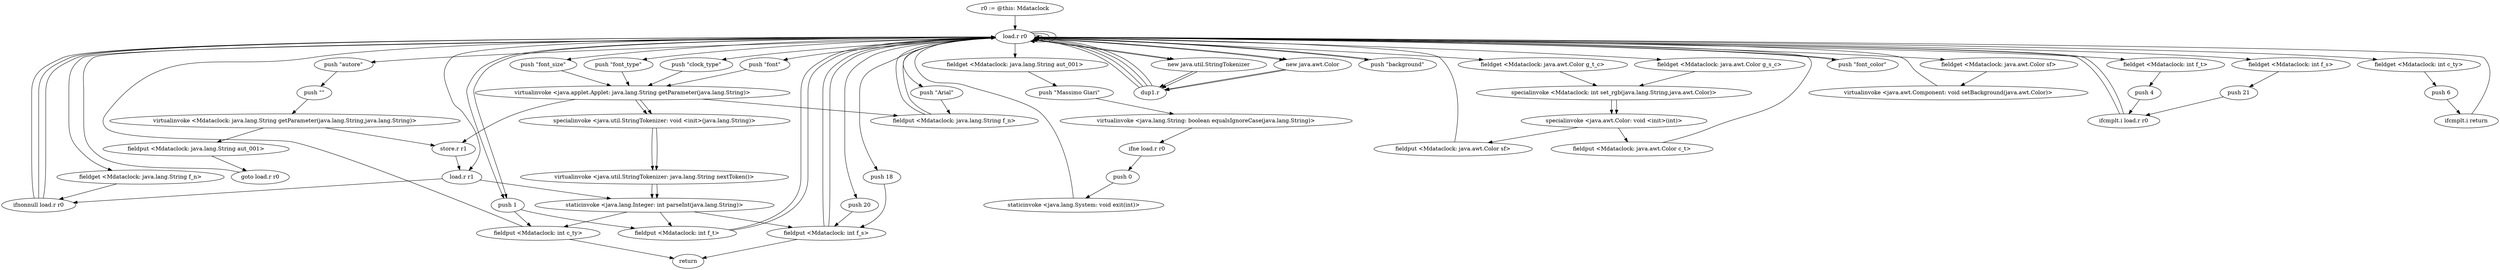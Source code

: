 digraph "" {
    "r0 := @this: Mdataclock"
    "load.r r0"
    "r0 := @this: Mdataclock"->"load.r r0";
    "load.r r0"->"load.r r0";
    "push \"autore\""
    "load.r r0"->"push \"autore\"";
    "push \"\""
    "push \"autore\""->"push \"\"";
    "virtualinvoke <Mdataclock: java.lang.String getParameter(java.lang.String,java.lang.String)>"
    "push \"\""->"virtualinvoke <Mdataclock: java.lang.String getParameter(java.lang.String,java.lang.String)>";
    "fieldput <Mdataclock: java.lang.String aut_001>"
    "virtualinvoke <Mdataclock: java.lang.String getParameter(java.lang.String,java.lang.String)>"->"fieldput <Mdataclock: java.lang.String aut_001>";
    "goto load.r r0"
    "fieldput <Mdataclock: java.lang.String aut_001>"->"goto load.r r0";
    "goto load.r r0"->"load.r r0";
    "fieldget <Mdataclock: java.lang.String aut_001>"
    "load.r r0"->"fieldget <Mdataclock: java.lang.String aut_001>";
    "push \"Massimo Giari\""
    "fieldget <Mdataclock: java.lang.String aut_001>"->"push \"Massimo Giari\"";
    "virtualinvoke <java.lang.String: boolean equalsIgnoreCase(java.lang.String)>"
    "push \"Massimo Giari\""->"virtualinvoke <java.lang.String: boolean equalsIgnoreCase(java.lang.String)>";
    "ifne load.r r0"
    "virtualinvoke <java.lang.String: boolean equalsIgnoreCase(java.lang.String)>"->"ifne load.r r0";
    "push 0"
    "ifne load.r r0"->"push 0";
    "staticinvoke <java.lang.System: void exit(int)>"
    "push 0"->"staticinvoke <java.lang.System: void exit(int)>";
    "staticinvoke <java.lang.System: void exit(int)>"->"load.r r0";
    "new java.awt.Color"
    "load.r r0"->"new java.awt.Color";
    "dup1.r"
    "new java.awt.Color"->"dup1.r";
    "dup1.r"->"load.r r0";
    "push \"background\""
    "load.r r0"->"push \"background\"";
    "push \"background\""->"load.r r0";
    "fieldget <Mdataclock: java.awt.Color g_s_c>"
    "load.r r0"->"fieldget <Mdataclock: java.awt.Color g_s_c>";
    "specialinvoke <Mdataclock: int set_rgb(java.lang.String,java.awt.Color)>"
    "fieldget <Mdataclock: java.awt.Color g_s_c>"->"specialinvoke <Mdataclock: int set_rgb(java.lang.String,java.awt.Color)>";
    "specialinvoke <java.awt.Color: void <init>(int)>"
    "specialinvoke <Mdataclock: int set_rgb(java.lang.String,java.awt.Color)>"->"specialinvoke <java.awt.Color: void <init>(int)>";
    "fieldput <Mdataclock: java.awt.Color sf>"
    "specialinvoke <java.awt.Color: void <init>(int)>"->"fieldput <Mdataclock: java.awt.Color sf>";
    "fieldput <Mdataclock: java.awt.Color sf>"->"load.r r0";
    "load.r r0"->"new java.awt.Color";
    "new java.awt.Color"->"dup1.r";
    "dup1.r"->"load.r r0";
    "push \"font_color\""
    "load.r r0"->"push \"font_color\"";
    "push \"font_color\""->"load.r r0";
    "fieldget <Mdataclock: java.awt.Color g_t_c>"
    "load.r r0"->"fieldget <Mdataclock: java.awt.Color g_t_c>";
    "fieldget <Mdataclock: java.awt.Color g_t_c>"->"specialinvoke <Mdataclock: int set_rgb(java.lang.String,java.awt.Color)>";
    "specialinvoke <Mdataclock: int set_rgb(java.lang.String,java.awt.Color)>"->"specialinvoke <java.awt.Color: void <init>(int)>";
    "fieldput <Mdataclock: java.awt.Color c_t>"
    "specialinvoke <java.awt.Color: void <init>(int)>"->"fieldput <Mdataclock: java.awt.Color c_t>";
    "fieldput <Mdataclock: java.awt.Color c_t>"->"load.r r0";
    "load.r r0"->"load.r r0";
    "fieldget <Mdataclock: java.awt.Color sf>"
    "load.r r0"->"fieldget <Mdataclock: java.awt.Color sf>";
    "virtualinvoke <java.awt.Component: void setBackground(java.awt.Color)>"
    "fieldget <Mdataclock: java.awt.Color sf>"->"virtualinvoke <java.awt.Component: void setBackground(java.awt.Color)>";
    "virtualinvoke <java.awt.Component: void setBackground(java.awt.Color)>"->"load.r r0";
    "load.r r0"->"load.r r0";
    "push \"font\""
    "load.r r0"->"push \"font\"";
    "virtualinvoke <java.applet.Applet: java.lang.String getParameter(java.lang.String)>"
    "push \"font\""->"virtualinvoke <java.applet.Applet: java.lang.String getParameter(java.lang.String)>";
    "fieldput <Mdataclock: java.lang.String f_n>"
    "virtualinvoke <java.applet.Applet: java.lang.String getParameter(java.lang.String)>"->"fieldput <Mdataclock: java.lang.String f_n>";
    "fieldput <Mdataclock: java.lang.String f_n>"->"load.r r0";
    "fieldget <Mdataclock: java.lang.String f_n>"
    "load.r r0"->"fieldget <Mdataclock: java.lang.String f_n>";
    "ifnonnull load.r r0"
    "fieldget <Mdataclock: java.lang.String f_n>"->"ifnonnull load.r r0";
    "ifnonnull load.r r0"->"load.r r0";
    "push \"Arial\""
    "load.r r0"->"push \"Arial\"";
    "push \"Arial\""->"fieldput <Mdataclock: java.lang.String f_n>";
    "fieldput <Mdataclock: java.lang.String f_n>"->"load.r r0";
    "push \"font_size\""
    "load.r r0"->"push \"font_size\"";
    "push \"font_size\""->"virtualinvoke <java.applet.Applet: java.lang.String getParameter(java.lang.String)>";
    "store.r r1"
    "virtualinvoke <java.applet.Applet: java.lang.String getParameter(java.lang.String)>"->"store.r r1";
    "load.r r1"
    "store.r r1"->"load.r r1";
    "load.r r1"->"ifnonnull load.r r0";
    "ifnonnull load.r r0"->"load.r r0";
    "push 18"
    "load.r r0"->"push 18";
    "fieldput <Mdataclock: int f_s>"
    "push 18"->"fieldput <Mdataclock: int f_s>";
    "return"
    "fieldput <Mdataclock: int f_s>"->"return";
    "ifnonnull load.r r0"->"load.r r0";
    "load.r r0"->"load.r r1";
    "staticinvoke <java.lang.Integer: int parseInt(java.lang.String)>"
    "load.r r1"->"staticinvoke <java.lang.Integer: int parseInt(java.lang.String)>";
    "staticinvoke <java.lang.Integer: int parseInt(java.lang.String)>"->"fieldput <Mdataclock: int f_s>";
    "fieldput <Mdataclock: int f_s>"->"load.r r0";
    "fieldget <Mdataclock: int f_s>"
    "load.r r0"->"fieldget <Mdataclock: int f_s>";
    "push 21"
    "fieldget <Mdataclock: int f_s>"->"push 21";
    "ifcmplt.i load.r r0"
    "push 21"->"ifcmplt.i load.r r0";
    "ifcmplt.i load.r r0"->"load.r r0";
    "push 20"
    "load.r r0"->"push 20";
    "push 20"->"fieldput <Mdataclock: int f_s>";
    "fieldput <Mdataclock: int f_s>"->"load.r r0";
    "new java.util.StringTokenizer"
    "load.r r0"->"new java.util.StringTokenizer";
    "new java.util.StringTokenizer"->"dup1.r";
    "dup1.r"->"load.r r0";
    "push \"font_type\""
    "load.r r0"->"push \"font_type\"";
    "push \"font_type\""->"virtualinvoke <java.applet.Applet: java.lang.String getParameter(java.lang.String)>";
    "specialinvoke <java.util.StringTokenizer: void <init>(java.lang.String)>"
    "virtualinvoke <java.applet.Applet: java.lang.String getParameter(java.lang.String)>"->"specialinvoke <java.util.StringTokenizer: void <init>(java.lang.String)>";
    "virtualinvoke <java.util.StringTokenizer: java.lang.String nextToken()>"
    "specialinvoke <java.util.StringTokenizer: void <init>(java.lang.String)>"->"virtualinvoke <java.util.StringTokenizer: java.lang.String nextToken()>";
    "virtualinvoke <java.util.StringTokenizer: java.lang.String nextToken()>"->"staticinvoke <java.lang.Integer: int parseInt(java.lang.String)>";
    "fieldput <Mdataclock: int f_t>"
    "staticinvoke <java.lang.Integer: int parseInt(java.lang.String)>"->"fieldput <Mdataclock: int f_t>";
    "fieldput <Mdataclock: int f_t>"->"load.r r0";
    "fieldget <Mdataclock: int f_t>"
    "load.r r0"->"fieldget <Mdataclock: int f_t>";
    "push 4"
    "fieldget <Mdataclock: int f_t>"->"push 4";
    "push 4"->"ifcmplt.i load.r r0";
    "ifcmplt.i load.r r0"->"load.r r0";
    "push 1"
    "load.r r0"->"push 1";
    "push 1"->"fieldput <Mdataclock: int f_t>";
    "fieldput <Mdataclock: int f_t>"->"load.r r0";
    "load.r r0"->"new java.util.StringTokenizer";
    "new java.util.StringTokenizer"->"dup1.r";
    "dup1.r"->"load.r r0";
    "push \"clock_type\""
    "load.r r0"->"push \"clock_type\"";
    "push \"clock_type\""->"virtualinvoke <java.applet.Applet: java.lang.String getParameter(java.lang.String)>";
    "virtualinvoke <java.applet.Applet: java.lang.String getParameter(java.lang.String)>"->"specialinvoke <java.util.StringTokenizer: void <init>(java.lang.String)>";
    "specialinvoke <java.util.StringTokenizer: void <init>(java.lang.String)>"->"virtualinvoke <java.util.StringTokenizer: java.lang.String nextToken()>";
    "virtualinvoke <java.util.StringTokenizer: java.lang.String nextToken()>"->"staticinvoke <java.lang.Integer: int parseInt(java.lang.String)>";
    "fieldput <Mdataclock: int c_ty>"
    "staticinvoke <java.lang.Integer: int parseInt(java.lang.String)>"->"fieldput <Mdataclock: int c_ty>";
    "fieldput <Mdataclock: int c_ty>"->"load.r r0";
    "fieldget <Mdataclock: int c_ty>"
    "load.r r0"->"fieldget <Mdataclock: int c_ty>";
    "push 6"
    "fieldget <Mdataclock: int c_ty>"->"push 6";
    "ifcmplt.i return"
    "push 6"->"ifcmplt.i return";
    "ifcmplt.i return"->"load.r r0";
    "load.r r0"->"push 1";
    "push 1"->"fieldput <Mdataclock: int c_ty>";
    "fieldput <Mdataclock: int c_ty>"->"return";
    "virtualinvoke <Mdataclock: java.lang.String getParameter(java.lang.String,java.lang.String)>"->"store.r r1";
}
